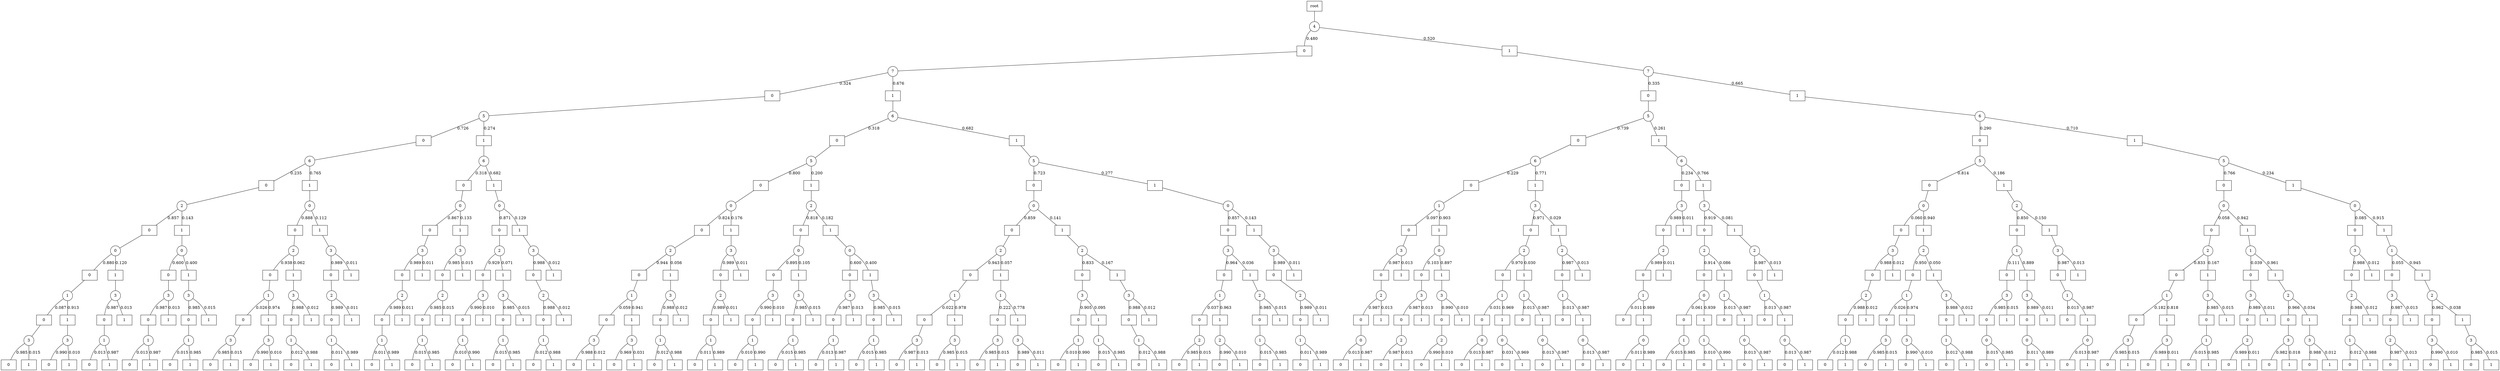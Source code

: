 graph G {
splines=true;
0 [shape=box, label = "root" ]
0--1;
1 [shape=circle, label=4]
1--2[label = 0.480, labelangle=110];
2 [shape=box, label=0]
2--3;
3 [shape=circle, label=7]
3--4[label = 0.324, labelangle=110];
4 [shape=box, label=0]
4--5;
5 [shape=circle, label=5]
5--6[label = 0.726, labelangle=110];
6 [shape=box, label=0]
6--7;
7 [shape=circle, label=6]
7--8[label = 0.235, labelangle=110];
8 [shape=box, label=0]
8--9;
9 [shape=circle, label=2]
9--10[label = 0.857, labelangle=110];
10 [shape=box, label=0]
10--11;
11 [shape=circle, label=0]
11--12[label = 0.880, labelangle=110];
12 [shape=box, label=0]
12--13;
13 [shape=circle, label=1]
13--14[label = 0.087, labelangle=110];
14 [shape=box, label=0]
14--15;
15 [shape=circle, label=3]
15--16[label = 0.985, labelangle=110];
16 [shape=box, label=0]
15--17[label = 0.015, labelangle=110];
17 [shape=box, label=1]
13--18[label = 0.913, labelangle=110];
18 [shape=box, label=1]
18--19;
19 [shape=circle, label=3]
19--20[label = 0.990, labelangle=110];
20 [shape=box, label=0]
19--21[label = 0.010, labelangle=110];
21 [shape=box, label=1]
11--22[label = 0.120, labelangle=110];
22 [shape=box, label=1]
22--23;
23 [shape=circle, label=3]
23--24[label = 0.987, labelangle=110];
24 [shape=box, label=0]
24--25;
25 [shape=circle, label=1]
25--26[label = 0.013, labelangle=110];
26 [shape=box, label=0]
25--27[label = 0.987, labelangle=110];
27 [shape=box, label=1]
23--28[label = 0.013, labelangle=110];
28 [shape=box, label=1]
9--29[label = 0.143, labelangle=110];
29 [shape=box, label=1]
29--30;
30 [shape=circle, label=0]
30--31[label = 0.600, labelangle=110];
31 [shape=box, label=0]
31--32;
32 [shape=circle, label=3]
32--33[label = 0.987, labelangle=110];
33 [shape=box, label=0]
33--34;
34 [shape=circle, label=1]
34--35[label = 0.013, labelangle=110];
35 [shape=box, label=0]
34--36[label = 0.987, labelangle=110];
36 [shape=box, label=1]
32--37[label = 0.013, labelangle=110];
37 [shape=box, label=1]
30--38[label = 0.400, labelangle=110];
38 [shape=box, label=1]
38--39;
39 [shape=circle, label=3]
39--40[label = 0.985, labelangle=110];
40 [shape=box, label=0]
40--41;
41 [shape=circle, label=1]
41--42[label = 0.015, labelangle=110];
42 [shape=box, label=0]
41--43[label = 0.985, labelangle=110];
43 [shape=box, label=1]
39--44[label = 0.015, labelangle=110];
44 [shape=box, label=1]
7--45[label = 0.765, labelangle=110];
45 [shape=box, label=1]
45--46;
46 [shape=circle, label=0]
46--47[label = 0.888, labelangle=110];
47 [shape=box, label=0]
47--48;
48 [shape=circle, label=2]
48--49[label = 0.938, labelangle=110];
49 [shape=box, label=0]
49--50;
50 [shape=circle, label=1]
50--51[label = 0.026, labelangle=110];
51 [shape=box, label=0]
51--52;
52 [shape=circle, label=3]
52--53[label = 0.985, labelangle=110];
53 [shape=box, label=0]
52--54[label = 0.015, labelangle=110];
54 [shape=box, label=1]
50--55[label = 0.974, labelangle=110];
55 [shape=box, label=1]
55--56;
56 [shape=circle, label=3]
56--57[label = 0.990, labelangle=110];
57 [shape=box, label=0]
56--58[label = 0.010, labelangle=110];
58 [shape=box, label=1]
48--59[label = 0.062, labelangle=110];
59 [shape=box, label=1]
59--60;
60 [shape=circle, label=3]
60--61[label = 0.988, labelangle=110];
61 [shape=box, label=0]
61--62;
62 [shape=circle, label=1]
62--63[label = 0.012, labelangle=110];
63 [shape=box, label=0]
62--64[label = 0.988, labelangle=110];
64 [shape=box, label=1]
60--65[label = 0.012, labelangle=110];
65 [shape=box, label=1]
46--66[label = 0.112, labelangle=110];
66 [shape=box, label=1]
66--67;
67 [shape=circle, label=3]
67--68[label = 0.989, labelangle=110];
68 [shape=box, label=0]
68--69;
69 [shape=circle, label=2]
69--70[label = 0.989, labelangle=110];
70 [shape=box, label=0]
70--71;
71 [shape=circle, label=1]
71--72[label = 0.011, labelangle=110];
72 [shape=box, label=0]
71--73[label = 0.989, labelangle=110];
73 [shape=box, label=1]
69--74[label = 0.011, labelangle=110];
74 [shape=box, label=1]
67--75[label = 0.011, labelangle=110];
75 [shape=box, label=1]
5--76[label = 0.274, labelangle=110];
76 [shape=box, label=1]
76--77;
77 [shape=circle, label=6]
77--78[label = 0.318, labelangle=110];
78 [shape=box, label=0]
78--79;
79 [shape=circle, label=0]
79--80[label = 0.867, labelangle=110];
80 [shape=box, label=0]
80--81;
81 [shape=circle, label=3]
81--82[label = 0.989, labelangle=110];
82 [shape=box, label=0]
82--83;
83 [shape=circle, label=2]
83--84[label = 0.989, labelangle=110];
84 [shape=box, label=0]
84--85;
85 [shape=circle, label=1]
85--86[label = 0.011, labelangle=110];
86 [shape=box, label=0]
85--87[label = 0.989, labelangle=110];
87 [shape=box, label=1]
83--88[label = 0.011, labelangle=110];
88 [shape=box, label=1]
81--89[label = 0.011, labelangle=110];
89 [shape=box, label=1]
79--90[label = 0.133, labelangle=110];
90 [shape=box, label=1]
90--91;
91 [shape=circle, label=3]
91--92[label = 0.985, labelangle=110];
92 [shape=box, label=0]
92--93;
93 [shape=circle, label=2]
93--94[label = 0.985, labelangle=110];
94 [shape=box, label=0]
94--95;
95 [shape=circle, label=1]
95--96[label = 0.015, labelangle=110];
96 [shape=box, label=0]
95--97[label = 0.985, labelangle=110];
97 [shape=box, label=1]
93--98[label = 0.015, labelangle=110];
98 [shape=box, label=1]
91--99[label = 0.015, labelangle=110];
99 [shape=box, label=1]
77--100[label = 0.682, labelangle=110];
100 [shape=box, label=1]
100--101;
101 [shape=circle, label=0]
101--102[label = 0.871, labelangle=110];
102 [shape=box, label=0]
102--103;
103 [shape=circle, label=2]
103--104[label = 0.929, labelangle=110];
104 [shape=box, label=0]
104--105;
105 [shape=circle, label=3]
105--106[label = 0.990, labelangle=110];
106 [shape=box, label=0]
106--107;
107 [shape=circle, label=1]
107--108[label = 0.010, labelangle=110];
108 [shape=box, label=0]
107--109[label = 0.990, labelangle=110];
109 [shape=box, label=1]
105--110[label = 0.010, labelangle=110];
110 [shape=box, label=1]
103--111[label = 0.071, labelangle=110];
111 [shape=box, label=1]
111--112;
112 [shape=circle, label=3]
112--113[label = 0.985, labelangle=110];
113 [shape=box, label=0]
113--114;
114 [shape=circle, label=1]
114--115[label = 0.015, labelangle=110];
115 [shape=box, label=0]
114--116[label = 0.985, labelangle=110];
116 [shape=box, label=1]
112--117[label = 0.015, labelangle=110];
117 [shape=box, label=1]
101--118[label = 0.129, labelangle=110];
118 [shape=box, label=1]
118--119;
119 [shape=circle, label=3]
119--120[label = 0.988, labelangle=110];
120 [shape=box, label=0]
120--121;
121 [shape=circle, label=2]
121--122[label = 0.988, labelangle=110];
122 [shape=box, label=0]
122--123;
123 [shape=circle, label=1]
123--124[label = 0.012, labelangle=110];
124 [shape=box, label=0]
123--125[label = 0.988, labelangle=110];
125 [shape=box, label=1]
121--126[label = 0.012, labelangle=110];
126 [shape=box, label=1]
119--127[label = 0.012, labelangle=110];
127 [shape=box, label=1]
3--128[label = 0.676, labelangle=110];
128 [shape=box, label=1]
128--129;
129 [shape=circle, label=6]
129--130[label = 0.318, labelangle=110];
130 [shape=box, label=0]
130--131;
131 [shape=circle, label=5]
131--132[label = 0.800, labelangle=110];
132 [shape=box, label=0]
132--133;
133 [shape=circle, label=0]
133--134[label = 0.824, labelangle=110];
134 [shape=box, label=0]
134--135;
135 [shape=circle, label=2]
135--136[label = 0.944, labelangle=110];
136 [shape=box, label=0]
136--137;
137 [shape=circle, label=1]
137--138[label = 0.059, labelangle=110];
138 [shape=box, label=0]
138--139;
139 [shape=circle, label=3]
139--140[label = 0.988, labelangle=110];
140 [shape=box, label=0]
139--141[label = 0.012, labelangle=110];
141 [shape=box, label=1]
137--142[label = 0.941, labelangle=110];
142 [shape=box, label=1]
142--143;
143 [shape=circle, label=3]
143--144[label = 0.969, labelangle=110];
144 [shape=box, label=0]
143--145[label = 0.031, labelangle=110];
145 [shape=box, label=1]
135--146[label = 0.056, labelangle=110];
146 [shape=box, label=1]
146--147;
147 [shape=circle, label=3]
147--148[label = 0.988, labelangle=110];
148 [shape=box, label=0]
148--149;
149 [shape=circle, label=1]
149--150[label = 0.012, labelangle=110];
150 [shape=box, label=0]
149--151[label = 0.988, labelangle=110];
151 [shape=box, label=1]
147--152[label = 0.012, labelangle=110];
152 [shape=box, label=1]
133--153[label = 0.176, labelangle=110];
153 [shape=box, label=1]
153--154;
154 [shape=circle, label=3]
154--155[label = 0.989, labelangle=110];
155 [shape=box, label=0]
155--156;
156 [shape=circle, label=2]
156--157[label = 0.989, labelangle=110];
157 [shape=box, label=0]
157--158;
158 [shape=circle, label=1]
158--159[label = 0.011, labelangle=110];
159 [shape=box, label=0]
158--160[label = 0.989, labelangle=110];
160 [shape=box, label=1]
156--161[label = 0.011, labelangle=110];
161 [shape=box, label=1]
154--162[label = 0.011, labelangle=110];
162 [shape=box, label=1]
131--163[label = 0.200, labelangle=110];
163 [shape=box, label=1]
163--164;
164 [shape=circle, label=2]
164--165[label = 0.818, labelangle=110];
165 [shape=box, label=0]
165--166;
166 [shape=circle, label=0]
166--167[label = 0.895, labelangle=110];
167 [shape=box, label=0]
167--168;
168 [shape=circle, label=3]
168--169[label = 0.990, labelangle=110];
169 [shape=box, label=0]
169--170;
170 [shape=circle, label=1]
170--171[label = 0.010, labelangle=110];
171 [shape=box, label=0]
170--172[label = 0.990, labelangle=110];
172 [shape=box, label=1]
168--173[label = 0.010, labelangle=110];
173 [shape=box, label=1]
166--174[label = 0.105, labelangle=110];
174 [shape=box, label=1]
174--175;
175 [shape=circle, label=3]
175--176[label = 0.985, labelangle=110];
176 [shape=box, label=0]
176--177;
177 [shape=circle, label=1]
177--178[label = 0.015, labelangle=110];
178 [shape=box, label=0]
177--179[label = 0.985, labelangle=110];
179 [shape=box, label=1]
175--180[label = 0.015, labelangle=110];
180 [shape=box, label=1]
164--181[label = 0.182, labelangle=110];
181 [shape=box, label=1]
181--182;
182 [shape=circle, label=0]
182--183[label = 0.600, labelangle=110];
183 [shape=box, label=0]
183--184;
184 [shape=circle, label=3]
184--185[label = 0.987, labelangle=110];
185 [shape=box, label=0]
185--186;
186 [shape=circle, label=1]
186--187[label = 0.013, labelangle=110];
187 [shape=box, label=0]
186--188[label = 0.987, labelangle=110];
188 [shape=box, label=1]
184--189[label = 0.013, labelangle=110];
189 [shape=box, label=1]
182--190[label = 0.400, labelangle=110];
190 [shape=box, label=1]
190--191;
191 [shape=circle, label=3]
191--192[label = 0.985, labelangle=110];
192 [shape=box, label=0]
192--193;
193 [shape=circle, label=1]
193--194[label = 0.015, labelangle=110];
194 [shape=box, label=0]
193--195[label = 0.985, labelangle=110];
195 [shape=box, label=1]
191--196[label = 0.015, labelangle=110];
196 [shape=box, label=1]
129--197[label = 0.682, labelangle=110];
197 [shape=box, label=1]
197--198;
198 [shape=circle, label=5]
198--199[label = 0.723, labelangle=110];
199 [shape=box, label=0]
199--200;
200 [shape=circle, label=0]
200--201[label = 0.859, labelangle=110];
201 [shape=box, label=0]
201--202;
202 [shape=circle, label=2]
202--203[label = 0.943, labelangle=110];
203 [shape=box, label=0]
203--204;
204 [shape=circle, label=1]
204--205[label = 0.022, labelangle=110];
205 [shape=box, label=0]
205--206;
206 [shape=circle, label=3]
206--207[label = 0.987, labelangle=110];
207 [shape=box, label=0]
206--208[label = 0.013, labelangle=110];
208 [shape=box, label=1]
204--209[label = 0.978, labelangle=110];
209 [shape=box, label=1]
209--210;
210 [shape=circle, label=3]
210--211[label = 0.985, labelangle=110];
211 [shape=box, label=0]
210--212[label = 0.015, labelangle=110];
212 [shape=box, label=1]
202--213[label = 0.057, labelangle=110];
213 [shape=box, label=1]
213--214;
214 [shape=circle, label=1]
214--215[label = 0.222, labelangle=110];
215 [shape=box, label=0]
215--216;
216 [shape=circle, label=3]
216--217[label = 0.985, labelangle=110];
217 [shape=box, label=0]
216--218[label = 0.015, labelangle=110];
218 [shape=box, label=1]
214--219[label = 0.778, labelangle=110];
219 [shape=box, label=1]
219--220;
220 [shape=circle, label=3]
220--221[label = 0.989, labelangle=110];
221 [shape=box, label=0]
220--222[label = 0.011, labelangle=110];
222 [shape=box, label=1]
200--223[label = 0.141, labelangle=110];
223 [shape=box, label=1]
223--224;
224 [shape=circle, label=2]
224--225[label = 0.833, labelangle=110];
225 [shape=box, label=0]
225--226;
226 [shape=circle, label=3]
226--227[label = 0.905, labelangle=110];
227 [shape=box, label=0]
227--228;
228 [shape=circle, label=1]
228--229[label = 0.010, labelangle=110];
229 [shape=box, label=0]
228--230[label = 0.990, labelangle=110];
230 [shape=box, label=1]
226--231[label = 0.095, labelangle=110];
231 [shape=box, label=1]
231--232;
232 [shape=circle, label=1]
232--233[label = 0.015, labelangle=110];
233 [shape=box, label=0]
232--234[label = 0.985, labelangle=110];
234 [shape=box, label=1]
224--235[label = 0.167, labelangle=110];
235 [shape=box, label=1]
235--236;
236 [shape=circle, label=3]
236--237[label = 0.988, labelangle=110];
237 [shape=box, label=0]
237--238;
238 [shape=circle, label=1]
238--239[label = 0.012, labelangle=110];
239 [shape=box, label=0]
238--240[label = 0.988, labelangle=110];
240 [shape=box, label=1]
236--241[label = 0.012, labelangle=110];
241 [shape=box, label=1]
198--242[label = 0.277, labelangle=110];
242 [shape=box, label=1]
242--243;
243 [shape=circle, label=0]
243--244[label = 0.857, labelangle=110];
244 [shape=box, label=0]
244--245;
245 [shape=circle, label=3]
245--246[label = 0.964, labelangle=110];
246 [shape=box, label=0]
246--247;
247 [shape=circle, label=1]
247--248[label = 0.037, labelangle=110];
248 [shape=box, label=0]
248--249;
249 [shape=circle, label=2]
249--250[label = 0.985, labelangle=110];
250 [shape=box, label=0]
249--251[label = 0.015, labelangle=110];
251 [shape=box, label=1]
247--252[label = 0.963, labelangle=110];
252 [shape=box, label=1]
252--253;
253 [shape=circle, label=2]
253--254[label = 0.990, labelangle=110];
254 [shape=box, label=0]
253--255[label = 0.010, labelangle=110];
255 [shape=box, label=1]
245--256[label = 0.036, labelangle=110];
256 [shape=box, label=1]
256--257;
257 [shape=circle, label=2]
257--258[label = 0.985, labelangle=110];
258 [shape=box, label=0]
258--259;
259 [shape=circle, label=1]
259--260[label = 0.015, labelangle=110];
260 [shape=box, label=0]
259--261[label = 0.985, labelangle=110];
261 [shape=box, label=1]
257--262[label = 0.015, labelangle=110];
262 [shape=box, label=1]
243--263[label = 0.143, labelangle=110];
263 [shape=box, label=1]
263--264;
264 [shape=circle, label=3]
264--265[label = 0.989, labelangle=110];
265 [shape=box, label=0]
265--266;
266 [shape=circle, label=2]
266--267[label = 0.989, labelangle=110];
267 [shape=box, label=0]
267--268;
268 [shape=circle, label=1]
268--269[label = 0.011, labelangle=110];
269 [shape=box, label=0]
268--270[label = 0.989, labelangle=110];
270 [shape=box, label=1]
266--271[label = 0.011, labelangle=110];
271 [shape=box, label=1]
264--272[label = 0.011, labelangle=110];
272 [shape=box, label=1]
1--273[label = 0.520, labelangle=110];
273 [shape=box, label=1]
273--274;
274 [shape=circle, label=7]
274--275[label = 0.335, labelangle=110];
275 [shape=box, label=0]
275--276;
276 [shape=circle, label=5]
276--277[label = 0.739, labelangle=110];
277 [shape=box, label=0]
277--278;
278 [shape=circle, label=6]
278--279[label = 0.229, labelangle=110];
279 [shape=box, label=0]
279--280;
280 [shape=circle, label=1]
280--281[label = 0.097, labelangle=110];
281 [shape=box, label=0]
281--282;
282 [shape=circle, label=3]
282--283[label = 0.987, labelangle=110];
283 [shape=box, label=0]
283--284;
284 [shape=circle, label=2]
284--285[label = 0.987, labelangle=110];
285 [shape=box, label=0]
285--286;
286 [shape=circle, label=0]
286--287[label = 0.013, labelangle=110];
287 [shape=box, label=0]
286--288[label = 0.987, labelangle=110];
288 [shape=box, label=1]
284--289[label = 0.013, labelangle=110];
289 [shape=box, label=1]
282--290[label = 0.013, labelangle=110];
290 [shape=box, label=1]
280--291[label = 0.903, labelangle=110];
291 [shape=box, label=1]
291--292;
292 [shape=circle, label=0]
292--293[label = 0.103, labelangle=110];
293 [shape=box, label=0]
293--294;
294 [shape=circle, label=3]
294--295[label = 0.987, labelangle=110];
295 [shape=box, label=0]
295--296;
296 [shape=circle, label=2]
296--297[label = 0.987, labelangle=110];
297 [shape=box, label=0]
296--298[label = 0.013, labelangle=110];
298 [shape=box, label=1]
294--299[label = 0.013, labelangle=110];
299 [shape=box, label=1]
292--300[label = 0.897, labelangle=110];
300 [shape=box, label=1]
300--301;
301 [shape=circle, label=3]
301--302[label = 0.990, labelangle=110];
302 [shape=box, label=0]
302--303;
303 [shape=circle, label=2]
303--304[label = 0.990, labelangle=110];
304 [shape=box, label=0]
303--305[label = 0.010, labelangle=110];
305 [shape=box, label=1]
301--306[label = 0.010, labelangle=110];
306 [shape=box, label=1]
278--307[label = 0.771, labelangle=110];
307 [shape=box, label=1]
307--308;
308 [shape=circle, label=3]
308--309[label = 0.971, labelangle=110];
309 [shape=box, label=0]
309--310;
310 [shape=circle, label=2]
310--311[label = 0.970, labelangle=110];
311 [shape=box, label=0]
311--312;
312 [shape=circle, label=1]
312--313[label = 0.031, labelangle=110];
313 [shape=box, label=0]
313--314;
314 [shape=circle, label=0]
314--315[label = 0.013, labelangle=110];
315 [shape=box, label=0]
314--316[label = 0.987, labelangle=110];
316 [shape=box, label=1]
312--317[label = 0.969, labelangle=110];
317 [shape=box, label=1]
317--318;
318 [shape=circle, label=0]
318--319[label = 0.031, labelangle=110];
319 [shape=box, label=0]
318--320[label = 0.969, labelangle=110];
320 [shape=box, label=1]
310--321[label = 0.030, labelangle=110];
321 [shape=box, label=1]
321--322;
322 [shape=circle, label=1]
322--323[label = 0.013, labelangle=110];
323 [shape=box, label=0]
322--324[label = 0.987, labelangle=110];
324 [shape=box, label=1]
324--325;
325 [shape=circle, label=0]
325--326[label = 0.013, labelangle=110];
326 [shape=box, label=0]
325--327[label = 0.987, labelangle=110];
327 [shape=box, label=1]
308--328[label = 0.029, labelangle=110];
328 [shape=box, label=1]
328--329;
329 [shape=circle, label=2]
329--330[label = 0.987, labelangle=110];
330 [shape=box, label=0]
330--331;
331 [shape=circle, label=1]
331--332[label = 0.013, labelangle=110];
332 [shape=box, label=0]
331--333[label = 0.987, labelangle=110];
333 [shape=box, label=1]
333--334;
334 [shape=circle, label=0]
334--335[label = 0.013, labelangle=110];
335 [shape=box, label=0]
334--336[label = 0.987, labelangle=110];
336 [shape=box, label=1]
329--337[label = 0.013, labelangle=110];
337 [shape=box, label=1]
276--338[label = 0.261, labelangle=110];
338 [shape=box, label=1]
338--339;
339 [shape=circle, label=6]
339--340[label = 0.234, labelangle=110];
340 [shape=box, label=0]
340--341;
341 [shape=circle, label=3]
341--342[label = 0.989, labelangle=110];
342 [shape=box, label=0]
342--343;
343 [shape=circle, label=2]
343--344[label = 0.989, labelangle=110];
344 [shape=box, label=0]
344--345;
345 [shape=circle, label=1]
345--346[label = 0.011, labelangle=110];
346 [shape=box, label=0]
345--347[label = 0.989, labelangle=110];
347 [shape=box, label=1]
347--348;
348 [shape=circle, label=0]
348--349[label = 0.011, labelangle=110];
349 [shape=box, label=0]
348--350[label = 0.989, labelangle=110];
350 [shape=box, label=1]
343--351[label = 0.011, labelangle=110];
351 [shape=box, label=1]
341--352[label = 0.011, labelangle=110];
352 [shape=box, label=1]
339--353[label = 0.766, labelangle=110];
353 [shape=box, label=1]
353--354;
354 [shape=circle, label=3]
354--355[label = 0.919, labelangle=110];
355 [shape=box, label=0]
355--356;
356 [shape=circle, label=2]
356--357[label = 0.914, labelangle=110];
357 [shape=box, label=0]
357--358;
358 [shape=circle, label=0]
358--359[label = 0.061, labelangle=110];
359 [shape=box, label=0]
359--360;
360 [shape=circle, label=1]
360--361[label = 0.015, labelangle=110];
361 [shape=box, label=0]
360--362[label = 0.985, labelangle=110];
362 [shape=box, label=1]
358--363[label = 0.939, labelangle=110];
363 [shape=box, label=1]
363--364;
364 [shape=circle, label=1]
364--365[label = 0.010, labelangle=110];
365 [shape=box, label=0]
364--366[label = 0.990, labelangle=110];
366 [shape=box, label=1]
356--367[label = 0.086, labelangle=110];
367 [shape=box, label=1]
367--368;
368 [shape=circle, label=1]
368--369[label = 0.013, labelangle=110];
369 [shape=box, label=0]
368--370[label = 0.987, labelangle=110];
370 [shape=box, label=1]
370--371;
371 [shape=circle, label=0]
371--372[label = 0.013, labelangle=110];
372 [shape=box, label=0]
371--373[label = 0.987, labelangle=110];
373 [shape=box, label=1]
354--374[label = 0.081, labelangle=110];
374 [shape=box, label=1]
374--375;
375 [shape=circle, label=2]
375--376[label = 0.987, labelangle=110];
376 [shape=box, label=0]
376--377;
377 [shape=circle, label=1]
377--378[label = 0.013, labelangle=110];
378 [shape=box, label=0]
377--379[label = 0.987, labelangle=110];
379 [shape=box, label=1]
379--380;
380 [shape=circle, label=0]
380--381[label = 0.013, labelangle=110];
381 [shape=box, label=0]
380--382[label = 0.987, labelangle=110];
382 [shape=box, label=1]
375--383[label = 0.013, labelangle=110];
383 [shape=box, label=1]
274--384[label = 0.665, labelangle=110];
384 [shape=box, label=1]
384--385;
385 [shape=circle, label=6]
385--386[label = 0.290, labelangle=110];
386 [shape=box, label=0]
386--387;
387 [shape=circle, label=5]
387--388[label = 0.814, labelangle=110];
388 [shape=box, label=0]
388--389;
389 [shape=circle, label=0]
389--390[label = 0.060, labelangle=110];
390 [shape=box, label=0]
390--391;
391 [shape=circle, label=3]
391--392[label = 0.988, labelangle=110];
392 [shape=box, label=0]
392--393;
393 [shape=circle, label=2]
393--394[label = 0.988, labelangle=110];
394 [shape=box, label=0]
394--395;
395 [shape=circle, label=1]
395--396[label = 0.012, labelangle=110];
396 [shape=box, label=0]
395--397[label = 0.988, labelangle=110];
397 [shape=box, label=1]
393--398[label = 0.012, labelangle=110];
398 [shape=box, label=1]
391--399[label = 0.012, labelangle=110];
399 [shape=box, label=1]
389--400[label = 0.940, labelangle=110];
400 [shape=box, label=1]
400--401;
401 [shape=circle, label=2]
401--402[label = 0.950, labelangle=110];
402 [shape=box, label=0]
402--403;
403 [shape=circle, label=1]
403--404[label = 0.026, labelangle=110];
404 [shape=box, label=0]
404--405;
405 [shape=circle, label=3]
405--406[label = 0.985, labelangle=110];
406 [shape=box, label=0]
405--407[label = 0.015, labelangle=110];
407 [shape=box, label=1]
403--408[label = 0.974, labelangle=110];
408 [shape=box, label=1]
408--409;
409 [shape=circle, label=3]
409--410[label = 0.990, labelangle=110];
410 [shape=box, label=0]
409--411[label = 0.010, labelangle=110];
411 [shape=box, label=1]
401--412[label = 0.050, labelangle=110];
412 [shape=box, label=1]
412--413;
413 [shape=circle, label=3]
413--414[label = 0.988, labelangle=110];
414 [shape=box, label=0]
414--415;
415 [shape=circle, label=1]
415--416[label = 0.012, labelangle=110];
416 [shape=box, label=0]
415--417[label = 0.988, labelangle=110];
417 [shape=box, label=1]
413--418[label = 0.012, labelangle=110];
418 [shape=box, label=1]
387--419[label = 0.186, labelangle=110];
419 [shape=box, label=1]
419--420;
420 [shape=circle, label=2]
420--421[label = 0.850, labelangle=110];
421 [shape=box, label=0]
421--422;
422 [shape=circle, label=1]
422--423[label = 0.111, labelangle=110];
423 [shape=box, label=0]
423--424;
424 [shape=circle, label=3]
424--425[label = 0.985, labelangle=110];
425 [shape=box, label=0]
425--426;
426 [shape=circle, label=0]
426--427[label = 0.015, labelangle=110];
427 [shape=box, label=0]
426--428[label = 0.985, labelangle=110];
428 [shape=box, label=1]
424--429[label = 0.015, labelangle=110];
429 [shape=box, label=1]
422--430[label = 0.889, labelangle=110];
430 [shape=box, label=1]
430--431;
431 [shape=circle, label=3]
431--432[label = 0.989, labelangle=110];
432 [shape=box, label=0]
432--433;
433 [shape=circle, label=0]
433--434[label = 0.011, labelangle=110];
434 [shape=box, label=0]
433--435[label = 0.989, labelangle=110];
435 [shape=box, label=1]
431--436[label = 0.011, labelangle=110];
436 [shape=box, label=1]
420--437[label = 0.150, labelangle=110];
437 [shape=box, label=1]
437--438;
438 [shape=circle, label=3]
438--439[label = 0.987, labelangle=110];
439 [shape=box, label=0]
439--440;
440 [shape=circle, label=1]
440--441[label = 0.013, labelangle=110];
441 [shape=box, label=0]
440--442[label = 0.987, labelangle=110];
442 [shape=box, label=1]
442--443;
443 [shape=circle, label=0]
443--444[label = 0.013, labelangle=110];
444 [shape=box, label=0]
443--445[label = 0.987, labelangle=110];
445 [shape=box, label=1]
438--446[label = 0.013, labelangle=110];
446 [shape=box, label=1]
385--447[label = 0.710, labelangle=110];
447 [shape=box, label=1]
447--448;
448 [shape=circle, label=5]
448--449[label = 0.766, labelangle=110];
449 [shape=box, label=0]
449--450;
450 [shape=circle, label=0]
450--451[label = 0.058, labelangle=110];
451 [shape=box, label=0]
451--452;
452 [shape=circle, label=2]
452--453[label = 0.833, labelangle=110];
453 [shape=box, label=0]
453--454;
454 [shape=circle, label=1]
454--455[label = 0.182, labelangle=110];
455 [shape=box, label=0]
455--456;
456 [shape=circle, label=3]
456--457[label = 0.985, labelangle=110];
457 [shape=box, label=0]
456--458[label = 0.015, labelangle=110];
458 [shape=box, label=1]
454--459[label = 0.818, labelangle=110];
459 [shape=box, label=1]
459--460;
460 [shape=circle, label=3]
460--461[label = 0.989, labelangle=110];
461 [shape=box, label=0]
460--462[label = 0.011, labelangle=110];
462 [shape=box, label=1]
452--463[label = 0.167, labelangle=110];
463 [shape=box, label=1]
463--464;
464 [shape=circle, label=3]
464--465[label = 0.985, labelangle=110];
465 [shape=box, label=0]
465--466;
466 [shape=circle, label=1]
466--467[label = 0.015, labelangle=110];
467 [shape=box, label=0]
466--468[label = 0.985, labelangle=110];
468 [shape=box, label=1]
464--469[label = 0.015, labelangle=110];
469 [shape=box, label=1]
450--470[label = 0.942, labelangle=110];
470 [shape=box, label=1]
470--471;
471 [shape=circle, label=1]
471--472[label = 0.039, labelangle=110];
472 [shape=box, label=0]
472--473;
473 [shape=circle, label=3]
473--474[label = 0.989, labelangle=110];
474 [shape=box, label=0]
474--475;
475 [shape=circle, label=2]
475--476[label = 0.989, labelangle=110];
476 [shape=box, label=0]
475--477[label = 0.011, labelangle=110];
477 [shape=box, label=1]
473--478[label = 0.011, labelangle=110];
478 [shape=box, label=1]
471--479[label = 0.961, labelangle=110];
479 [shape=box, label=1]
479--480;
480 [shape=circle, label=2]
480--481[label = 0.966, labelangle=110];
481 [shape=box, label=0]
481--482;
482 [shape=circle, label=3]
482--483[label = 0.982, labelangle=110];
483 [shape=box, label=0]
482--484[label = 0.018, labelangle=110];
484 [shape=box, label=1]
480--485[label = 0.034, labelangle=110];
485 [shape=box, label=1]
485--486;
486 [shape=circle, label=3]
486--487[label = 0.988, labelangle=110];
487 [shape=box, label=0]
486--488[label = 0.012, labelangle=110];
488 [shape=box, label=1]
448--489[label = 0.234, labelangle=110];
489 [shape=box, label=1]
489--490;
490 [shape=circle, label=0]
490--491[label = 0.085, labelangle=110];
491 [shape=box, label=0]
491--492;
492 [shape=circle, label=3]
492--493[label = 0.988, labelangle=110];
493 [shape=box, label=0]
493--494;
494 [shape=circle, label=2]
494--495[label = 0.988, labelangle=110];
495 [shape=box, label=0]
495--496;
496 [shape=circle, label=1]
496--497[label = 0.012, labelangle=110];
497 [shape=box, label=0]
496--498[label = 0.988, labelangle=110];
498 [shape=box, label=1]
494--499[label = 0.012, labelangle=110];
499 [shape=box, label=1]
492--500[label = 0.012, labelangle=110];
500 [shape=box, label=1]
490--501[label = 0.915, labelangle=110];
501 [shape=box, label=1]
501--502;
502 [shape=circle, label=1]
502--503[label = 0.055, labelangle=110];
503 [shape=box, label=0]
503--504;
504 [shape=circle, label=3]
504--505[label = 0.987, labelangle=110];
505 [shape=box, label=0]
505--506;
506 [shape=circle, label=2]
506--507[label = 0.987, labelangle=110];
507 [shape=box, label=0]
506--508[label = 0.013, labelangle=110];
508 [shape=box, label=1]
504--509[label = 0.013, labelangle=110];
509 [shape=box, label=1]
502--510[label = 0.945, labelangle=110];
510 [shape=box, label=1]
510--511;
511 [shape=circle, label=2]
511--512[label = 0.962, labelangle=110];
512 [shape=box, label=0]
512--513;
513 [shape=circle, label=3]
513--514[label = 0.990, labelangle=110];
514 [shape=box, label=0]
513--515[label = 0.010, labelangle=110];
515 [shape=box, label=1]
511--516[label = 0.038, labelangle=110];
516 [shape=box, label=1]
516--517;
517 [shape=circle, label=3]
517--518[label = 0.985, labelangle=110];
518 [shape=box, label=0]
517--519[label = 0.015, labelangle=110];
519 [shape=box, label=1]
}
